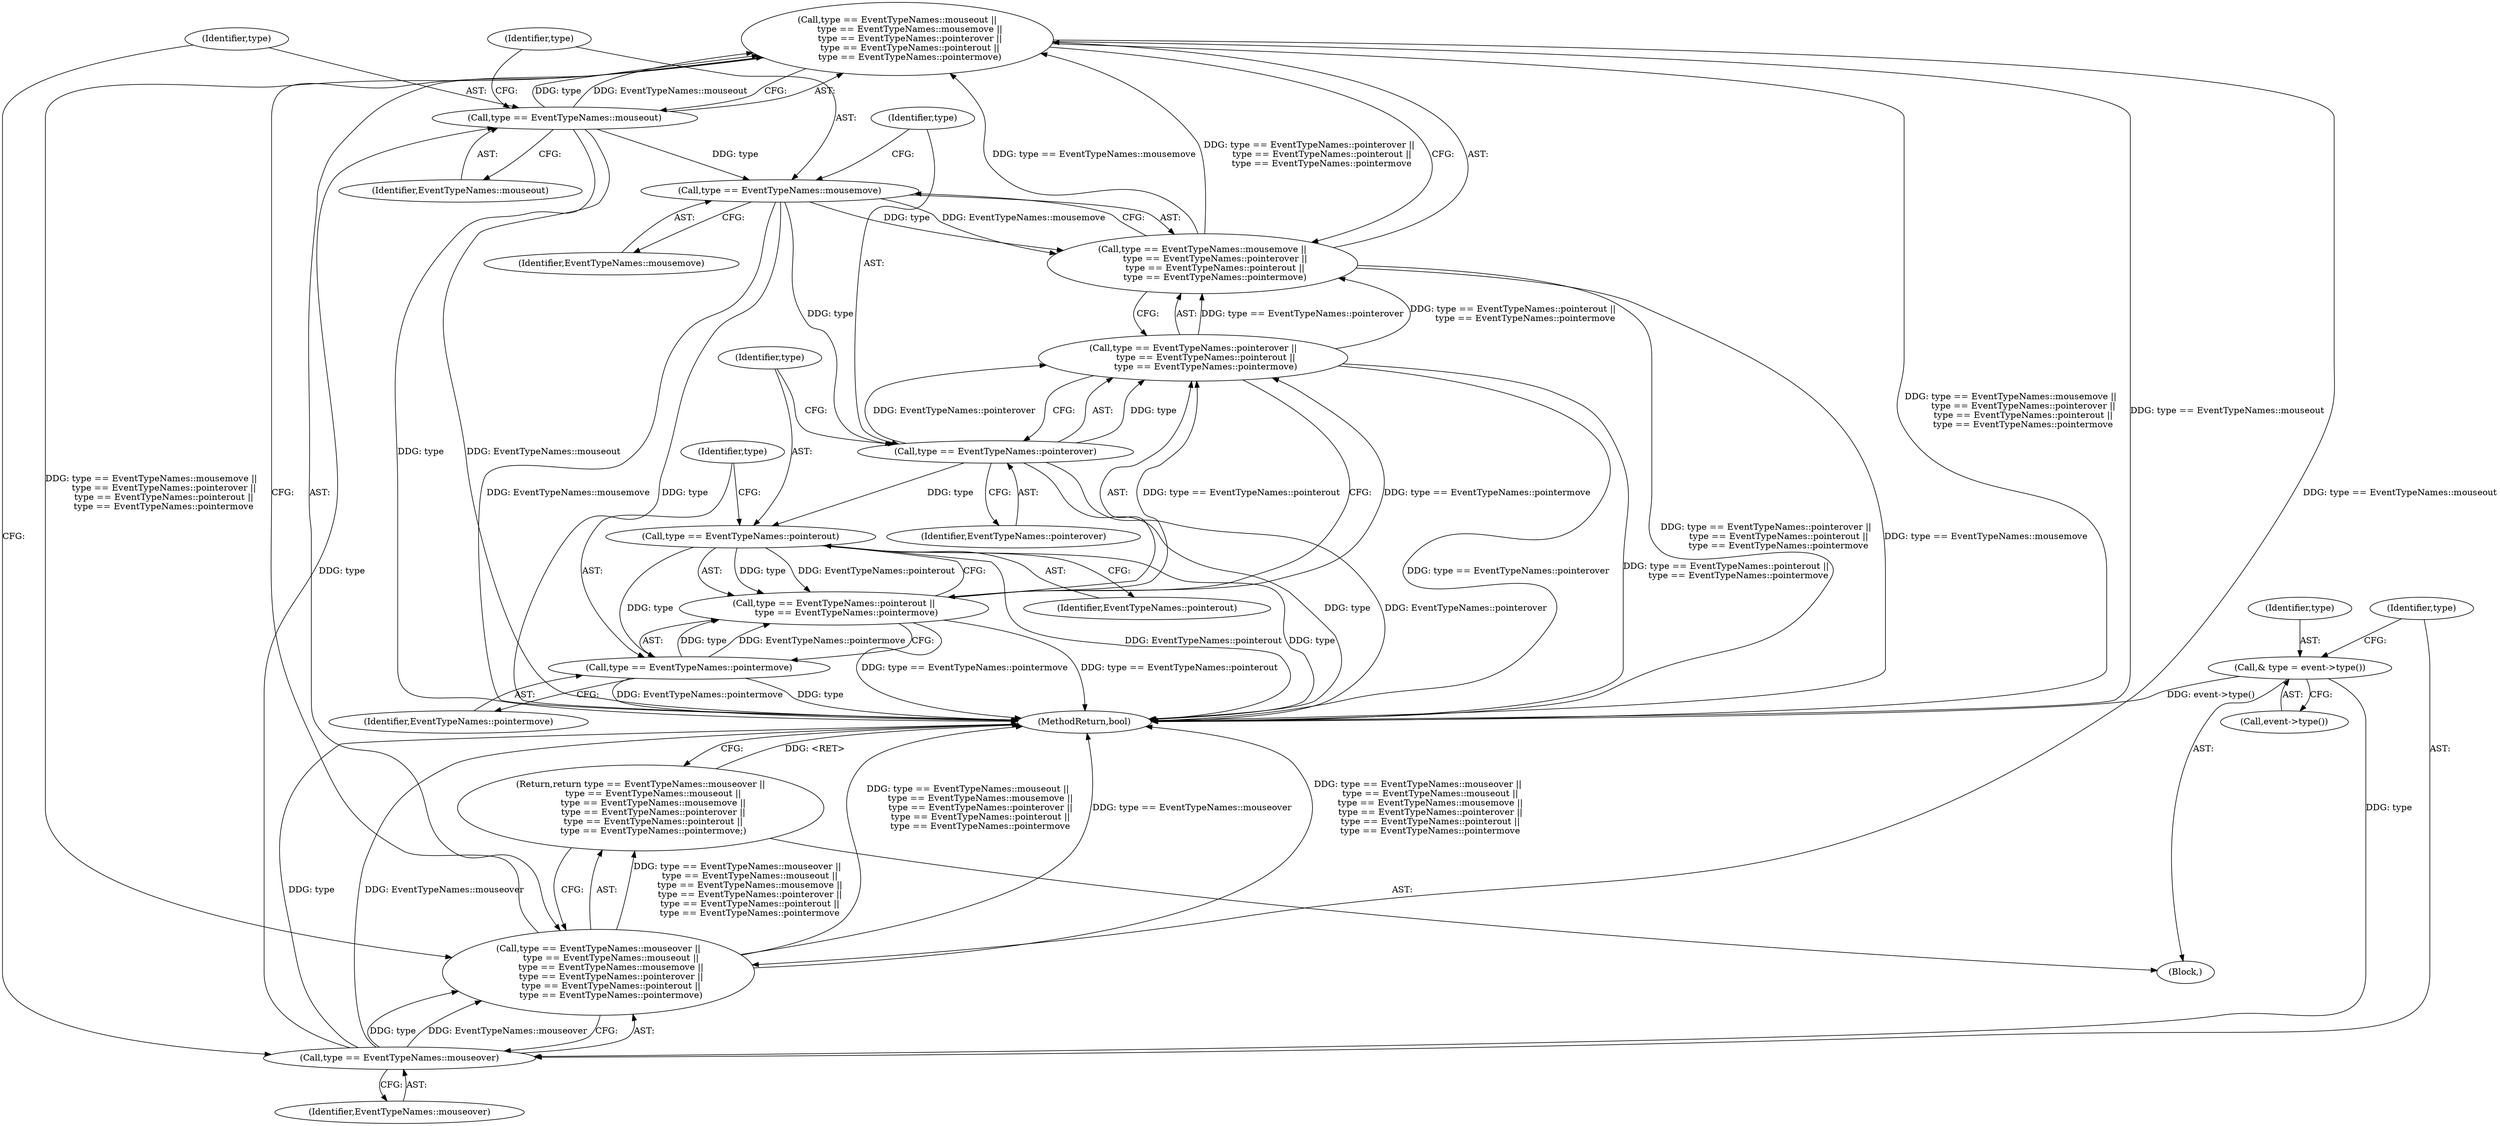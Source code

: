 digraph "0_Chrome_74fce5949bdf05a92c2bc0bd98e6e3e977c55376_1@API" {
"1000132" [label="(Call,type == EventTypeNames::mouseout ||\n         type == EventTypeNames::mousemove ||\n         type == EventTypeNames::pointerover ||\n         type == EventTypeNames::pointerout ||\n         type == EventTypeNames::pointermove)"];
"1000133" [label="(Call,type == EventTypeNames::mouseout)"];
"1000129" [label="(Call,type == EventTypeNames::mouseover)"];
"1000124" [label="(Call,& type = event->type())"];
"1000136" [label="(Call,type == EventTypeNames::mousemove ||\n         type == EventTypeNames::pointerover ||\n         type == EventTypeNames::pointerout ||\n         type == EventTypeNames::pointermove)"];
"1000137" [label="(Call,type == EventTypeNames::mousemove)"];
"1000140" [label="(Call,type == EventTypeNames::pointerover ||\n         type == EventTypeNames::pointerout ||\n         type == EventTypeNames::pointermove)"];
"1000141" [label="(Call,type == EventTypeNames::pointerover)"];
"1000144" [label="(Call,type == EventTypeNames::pointerout ||\n         type == EventTypeNames::pointermove)"];
"1000145" [label="(Call,type == EventTypeNames::pointerout)"];
"1000148" [label="(Call,type == EventTypeNames::pointermove)"];
"1000128" [label="(Call,type == EventTypeNames::mouseover ||\n         type == EventTypeNames::mouseout ||\n         type == EventTypeNames::mousemove ||\n         type == EventTypeNames::pointerover ||\n         type == EventTypeNames::pointerout ||\n         type == EventTypeNames::pointermove)"];
"1000127" [label="(Return,return type == EventTypeNames::mouseover ||\n         type == EventTypeNames::mouseout ||\n         type == EventTypeNames::mousemove ||\n         type == EventTypeNames::pointerover ||\n         type == EventTypeNames::pointerout ||\n         type == EventTypeNames::pointermove;)"];
"1000141" [label="(Call,type == EventTypeNames::pointerover)"];
"1000142" [label="(Identifier,type)"];
"1000138" [label="(Identifier,type)"];
"1000140" [label="(Call,type == EventTypeNames::pointerover ||\n         type == EventTypeNames::pointerout ||\n         type == EventTypeNames::pointermove)"];
"1000103" [label="(Block,)"];
"1000136" [label="(Call,type == EventTypeNames::mousemove ||\n         type == EventTypeNames::pointerover ||\n         type == EventTypeNames::pointerout ||\n         type == EventTypeNames::pointermove)"];
"1000135" [label="(Identifier,EventTypeNames::mouseout)"];
"1000129" [label="(Call,type == EventTypeNames::mouseover)"];
"1000150" [label="(Identifier,EventTypeNames::pointermove)"];
"1000151" [label="(MethodReturn,bool)"];
"1000147" [label="(Identifier,EventTypeNames::pointerout)"];
"1000131" [label="(Identifier,EventTypeNames::mouseover)"];
"1000133" [label="(Call,type == EventTypeNames::mouseout)"];
"1000134" [label="(Identifier,type)"];
"1000145" [label="(Call,type == EventTypeNames::pointerout)"];
"1000149" [label="(Identifier,type)"];
"1000128" [label="(Call,type == EventTypeNames::mouseover ||\n         type == EventTypeNames::mouseout ||\n         type == EventTypeNames::mousemove ||\n         type == EventTypeNames::pointerover ||\n         type == EventTypeNames::pointerout ||\n         type == EventTypeNames::pointermove)"];
"1000126" [label="(Call,event->type())"];
"1000125" [label="(Identifier,type)"];
"1000132" [label="(Call,type == EventTypeNames::mouseout ||\n         type == EventTypeNames::mousemove ||\n         type == EventTypeNames::pointerover ||\n         type == EventTypeNames::pointerout ||\n         type == EventTypeNames::pointermove)"];
"1000139" [label="(Identifier,EventTypeNames::mousemove)"];
"1000137" [label="(Call,type == EventTypeNames::mousemove)"];
"1000127" [label="(Return,return type == EventTypeNames::mouseover ||\n         type == EventTypeNames::mouseout ||\n         type == EventTypeNames::mousemove ||\n         type == EventTypeNames::pointerover ||\n         type == EventTypeNames::pointerout ||\n         type == EventTypeNames::pointermove;)"];
"1000148" [label="(Call,type == EventTypeNames::pointermove)"];
"1000146" [label="(Identifier,type)"];
"1000130" [label="(Identifier,type)"];
"1000143" [label="(Identifier,EventTypeNames::pointerover)"];
"1000124" [label="(Call,& type = event->type())"];
"1000144" [label="(Call,type == EventTypeNames::pointerout ||\n         type == EventTypeNames::pointermove)"];
"1000132" -> "1000128"  [label="AST: "];
"1000132" -> "1000133"  [label="CFG: "];
"1000132" -> "1000136"  [label="CFG: "];
"1000133" -> "1000132"  [label="AST: "];
"1000136" -> "1000132"  [label="AST: "];
"1000128" -> "1000132"  [label="CFG: "];
"1000132" -> "1000151"  [label="DDG: type == EventTypeNames::mouseout"];
"1000132" -> "1000151"  [label="DDG: type == EventTypeNames::mousemove ||\n         type == EventTypeNames::pointerover ||\n         type == EventTypeNames::pointerout ||\n         type == EventTypeNames::pointermove"];
"1000132" -> "1000128"  [label="DDG: type == EventTypeNames::mouseout"];
"1000132" -> "1000128"  [label="DDG: type == EventTypeNames::mousemove ||\n         type == EventTypeNames::pointerover ||\n         type == EventTypeNames::pointerout ||\n         type == EventTypeNames::pointermove"];
"1000133" -> "1000132"  [label="DDG: type"];
"1000133" -> "1000132"  [label="DDG: EventTypeNames::mouseout"];
"1000136" -> "1000132"  [label="DDG: type == EventTypeNames::mousemove"];
"1000136" -> "1000132"  [label="DDG: type == EventTypeNames::pointerover ||\n         type == EventTypeNames::pointerout ||\n         type == EventTypeNames::pointermove"];
"1000133" -> "1000135"  [label="CFG: "];
"1000134" -> "1000133"  [label="AST: "];
"1000135" -> "1000133"  [label="AST: "];
"1000138" -> "1000133"  [label="CFG: "];
"1000133" -> "1000151"  [label="DDG: type"];
"1000133" -> "1000151"  [label="DDG: EventTypeNames::mouseout"];
"1000129" -> "1000133"  [label="DDG: type"];
"1000133" -> "1000137"  [label="DDG: type"];
"1000129" -> "1000128"  [label="AST: "];
"1000129" -> "1000131"  [label="CFG: "];
"1000130" -> "1000129"  [label="AST: "];
"1000131" -> "1000129"  [label="AST: "];
"1000134" -> "1000129"  [label="CFG: "];
"1000128" -> "1000129"  [label="CFG: "];
"1000129" -> "1000151"  [label="DDG: type"];
"1000129" -> "1000151"  [label="DDG: EventTypeNames::mouseover"];
"1000129" -> "1000128"  [label="DDG: type"];
"1000129" -> "1000128"  [label="DDG: EventTypeNames::mouseover"];
"1000124" -> "1000129"  [label="DDG: type"];
"1000124" -> "1000103"  [label="AST: "];
"1000124" -> "1000126"  [label="CFG: "];
"1000125" -> "1000124"  [label="AST: "];
"1000126" -> "1000124"  [label="AST: "];
"1000130" -> "1000124"  [label="CFG: "];
"1000124" -> "1000151"  [label="DDG: event->type()"];
"1000136" -> "1000137"  [label="CFG: "];
"1000136" -> "1000140"  [label="CFG: "];
"1000137" -> "1000136"  [label="AST: "];
"1000140" -> "1000136"  [label="AST: "];
"1000136" -> "1000151"  [label="DDG: type == EventTypeNames::pointerover ||\n         type == EventTypeNames::pointerout ||\n         type == EventTypeNames::pointermove"];
"1000136" -> "1000151"  [label="DDG: type == EventTypeNames::mousemove"];
"1000137" -> "1000136"  [label="DDG: type"];
"1000137" -> "1000136"  [label="DDG: EventTypeNames::mousemove"];
"1000140" -> "1000136"  [label="DDG: type == EventTypeNames::pointerover"];
"1000140" -> "1000136"  [label="DDG: type == EventTypeNames::pointerout ||\n         type == EventTypeNames::pointermove"];
"1000137" -> "1000139"  [label="CFG: "];
"1000138" -> "1000137"  [label="AST: "];
"1000139" -> "1000137"  [label="AST: "];
"1000142" -> "1000137"  [label="CFG: "];
"1000137" -> "1000151"  [label="DDG: EventTypeNames::mousemove"];
"1000137" -> "1000151"  [label="DDG: type"];
"1000137" -> "1000141"  [label="DDG: type"];
"1000140" -> "1000141"  [label="CFG: "];
"1000140" -> "1000144"  [label="CFG: "];
"1000141" -> "1000140"  [label="AST: "];
"1000144" -> "1000140"  [label="AST: "];
"1000140" -> "1000151"  [label="DDG: type == EventTypeNames::pointerover"];
"1000140" -> "1000151"  [label="DDG: type == EventTypeNames::pointerout ||\n         type == EventTypeNames::pointermove"];
"1000141" -> "1000140"  [label="DDG: type"];
"1000141" -> "1000140"  [label="DDG: EventTypeNames::pointerover"];
"1000144" -> "1000140"  [label="DDG: type == EventTypeNames::pointerout"];
"1000144" -> "1000140"  [label="DDG: type == EventTypeNames::pointermove"];
"1000141" -> "1000143"  [label="CFG: "];
"1000142" -> "1000141"  [label="AST: "];
"1000143" -> "1000141"  [label="AST: "];
"1000146" -> "1000141"  [label="CFG: "];
"1000141" -> "1000151"  [label="DDG: type"];
"1000141" -> "1000151"  [label="DDG: EventTypeNames::pointerover"];
"1000141" -> "1000145"  [label="DDG: type"];
"1000144" -> "1000145"  [label="CFG: "];
"1000144" -> "1000148"  [label="CFG: "];
"1000145" -> "1000144"  [label="AST: "];
"1000148" -> "1000144"  [label="AST: "];
"1000144" -> "1000151"  [label="DDG: type == EventTypeNames::pointermove"];
"1000144" -> "1000151"  [label="DDG: type == EventTypeNames::pointerout"];
"1000145" -> "1000144"  [label="DDG: type"];
"1000145" -> "1000144"  [label="DDG: EventTypeNames::pointerout"];
"1000148" -> "1000144"  [label="DDG: type"];
"1000148" -> "1000144"  [label="DDG: EventTypeNames::pointermove"];
"1000145" -> "1000147"  [label="CFG: "];
"1000146" -> "1000145"  [label="AST: "];
"1000147" -> "1000145"  [label="AST: "];
"1000149" -> "1000145"  [label="CFG: "];
"1000145" -> "1000151"  [label="DDG: type"];
"1000145" -> "1000151"  [label="DDG: EventTypeNames::pointerout"];
"1000145" -> "1000148"  [label="DDG: type"];
"1000148" -> "1000150"  [label="CFG: "];
"1000149" -> "1000148"  [label="AST: "];
"1000150" -> "1000148"  [label="AST: "];
"1000148" -> "1000151"  [label="DDG: EventTypeNames::pointermove"];
"1000148" -> "1000151"  [label="DDG: type"];
"1000128" -> "1000127"  [label="AST: "];
"1000127" -> "1000128"  [label="CFG: "];
"1000128" -> "1000151"  [label="DDG: type == EventTypeNames::mouseout ||\n         type == EventTypeNames::mousemove ||\n         type == EventTypeNames::pointerover ||\n         type == EventTypeNames::pointerout ||\n         type == EventTypeNames::pointermove"];
"1000128" -> "1000151"  [label="DDG: type == EventTypeNames::mouseover"];
"1000128" -> "1000151"  [label="DDG: type == EventTypeNames::mouseover ||\n         type == EventTypeNames::mouseout ||\n         type == EventTypeNames::mousemove ||\n         type == EventTypeNames::pointerover ||\n         type == EventTypeNames::pointerout ||\n         type == EventTypeNames::pointermove"];
"1000128" -> "1000127"  [label="DDG: type == EventTypeNames::mouseover ||\n         type == EventTypeNames::mouseout ||\n         type == EventTypeNames::mousemove ||\n         type == EventTypeNames::pointerover ||\n         type == EventTypeNames::pointerout ||\n         type == EventTypeNames::pointermove"];
"1000127" -> "1000103"  [label="AST: "];
"1000151" -> "1000127"  [label="CFG: "];
"1000127" -> "1000151"  [label="DDG: <RET>"];
}
